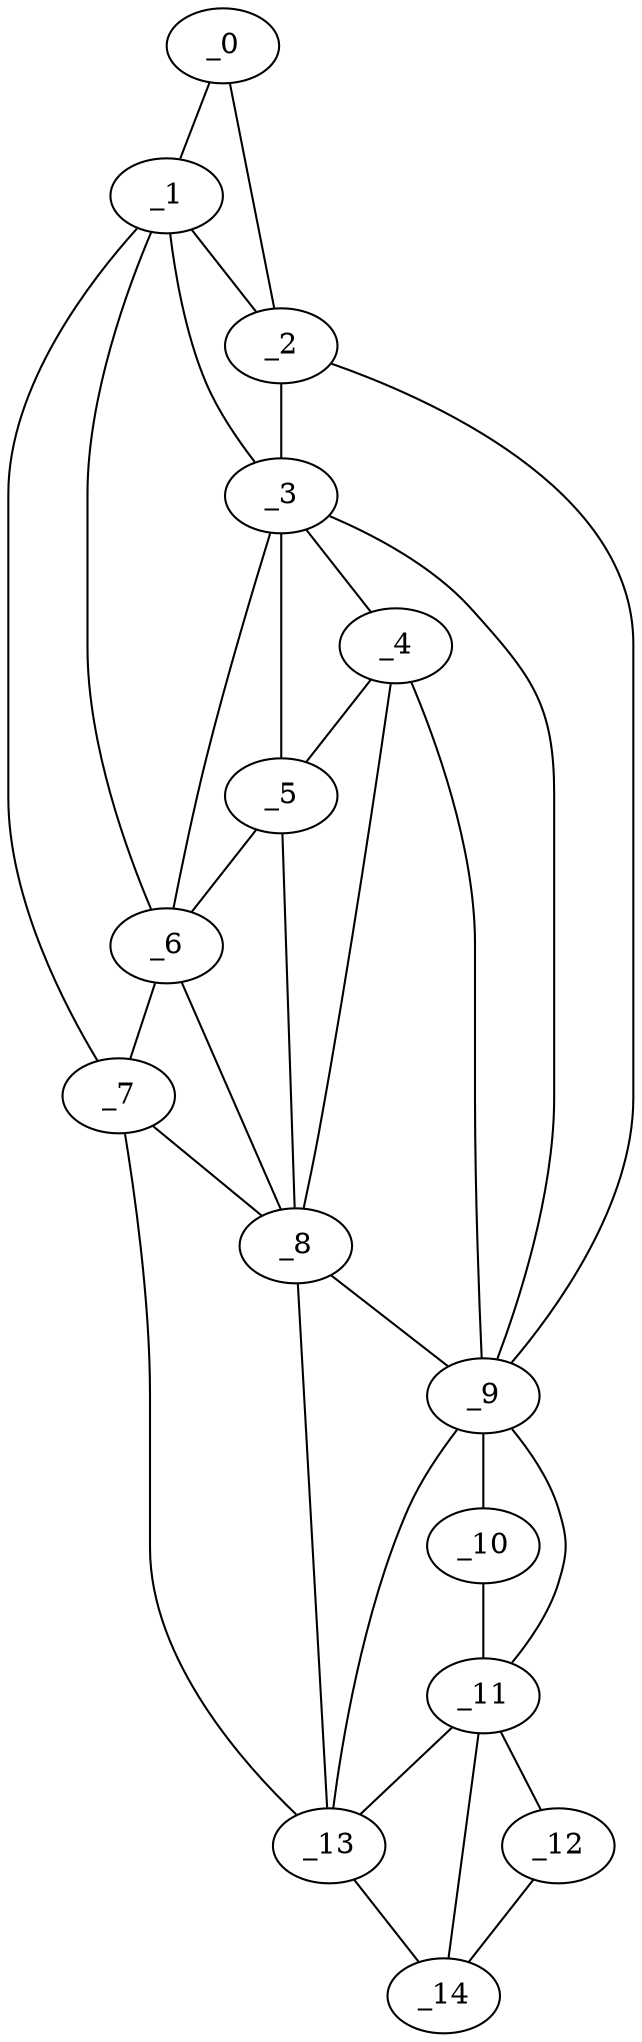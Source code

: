 graph "obj21__300.gxl" {
	_0	 [x=12,
		y=101];
	_1	 [x=25,
		y=101];
	_0 -- _1	 [valence=1];
	_2	 [x=45,
		y=40];
	_0 -- _2	 [valence=1];
	_1 -- _2	 [valence=2];
	_3	 [x=60,
		y=43];
	_1 -- _3	 [valence=2];
	_6	 [x=84,
		y=71];
	_1 -- _6	 [valence=1];
	_7	 [x=84,
		y=85];
	_1 -- _7	 [valence=1];
	_2 -- _3	 [valence=1];
	_9	 [x=96,
		y=19];
	_2 -- _9	 [valence=1];
	_4	 [x=73,
		y=41];
	_3 -- _4	 [valence=2];
	_5	 [x=84,
		y=64];
	_3 -- _5	 [valence=2];
	_3 -- _6	 [valence=1];
	_3 -- _9	 [valence=2];
	_4 -- _5	 [valence=2];
	_8	 [x=91,
		y=64];
	_4 -- _8	 [valence=1];
	_4 -- _9	 [valence=1];
	_5 -- _6	 [valence=2];
	_5 -- _8	 [valence=2];
	_6 -- _7	 [valence=2];
	_6 -- _8	 [valence=1];
	_7 -- _8	 [valence=1];
	_13	 [x=125,
		y=45];
	_7 -- _13	 [valence=1];
	_8 -- _9	 [valence=2];
	_8 -- _13	 [valence=1];
	_10	 [x=111,
		y=18];
	_9 -- _10	 [valence=1];
	_11	 [x=117,
		y=22];
	_9 -- _11	 [valence=2];
	_9 -- _13	 [valence=1];
	_10 -- _11	 [valence=1];
	_12	 [x=123,
		y=27];
	_11 -- _12	 [valence=1];
	_11 -- _13	 [valence=2];
	_14	 [x=126,
		y=34];
	_11 -- _14	 [valence=2];
	_12 -- _14	 [valence=1];
	_13 -- _14	 [valence=1];
}
